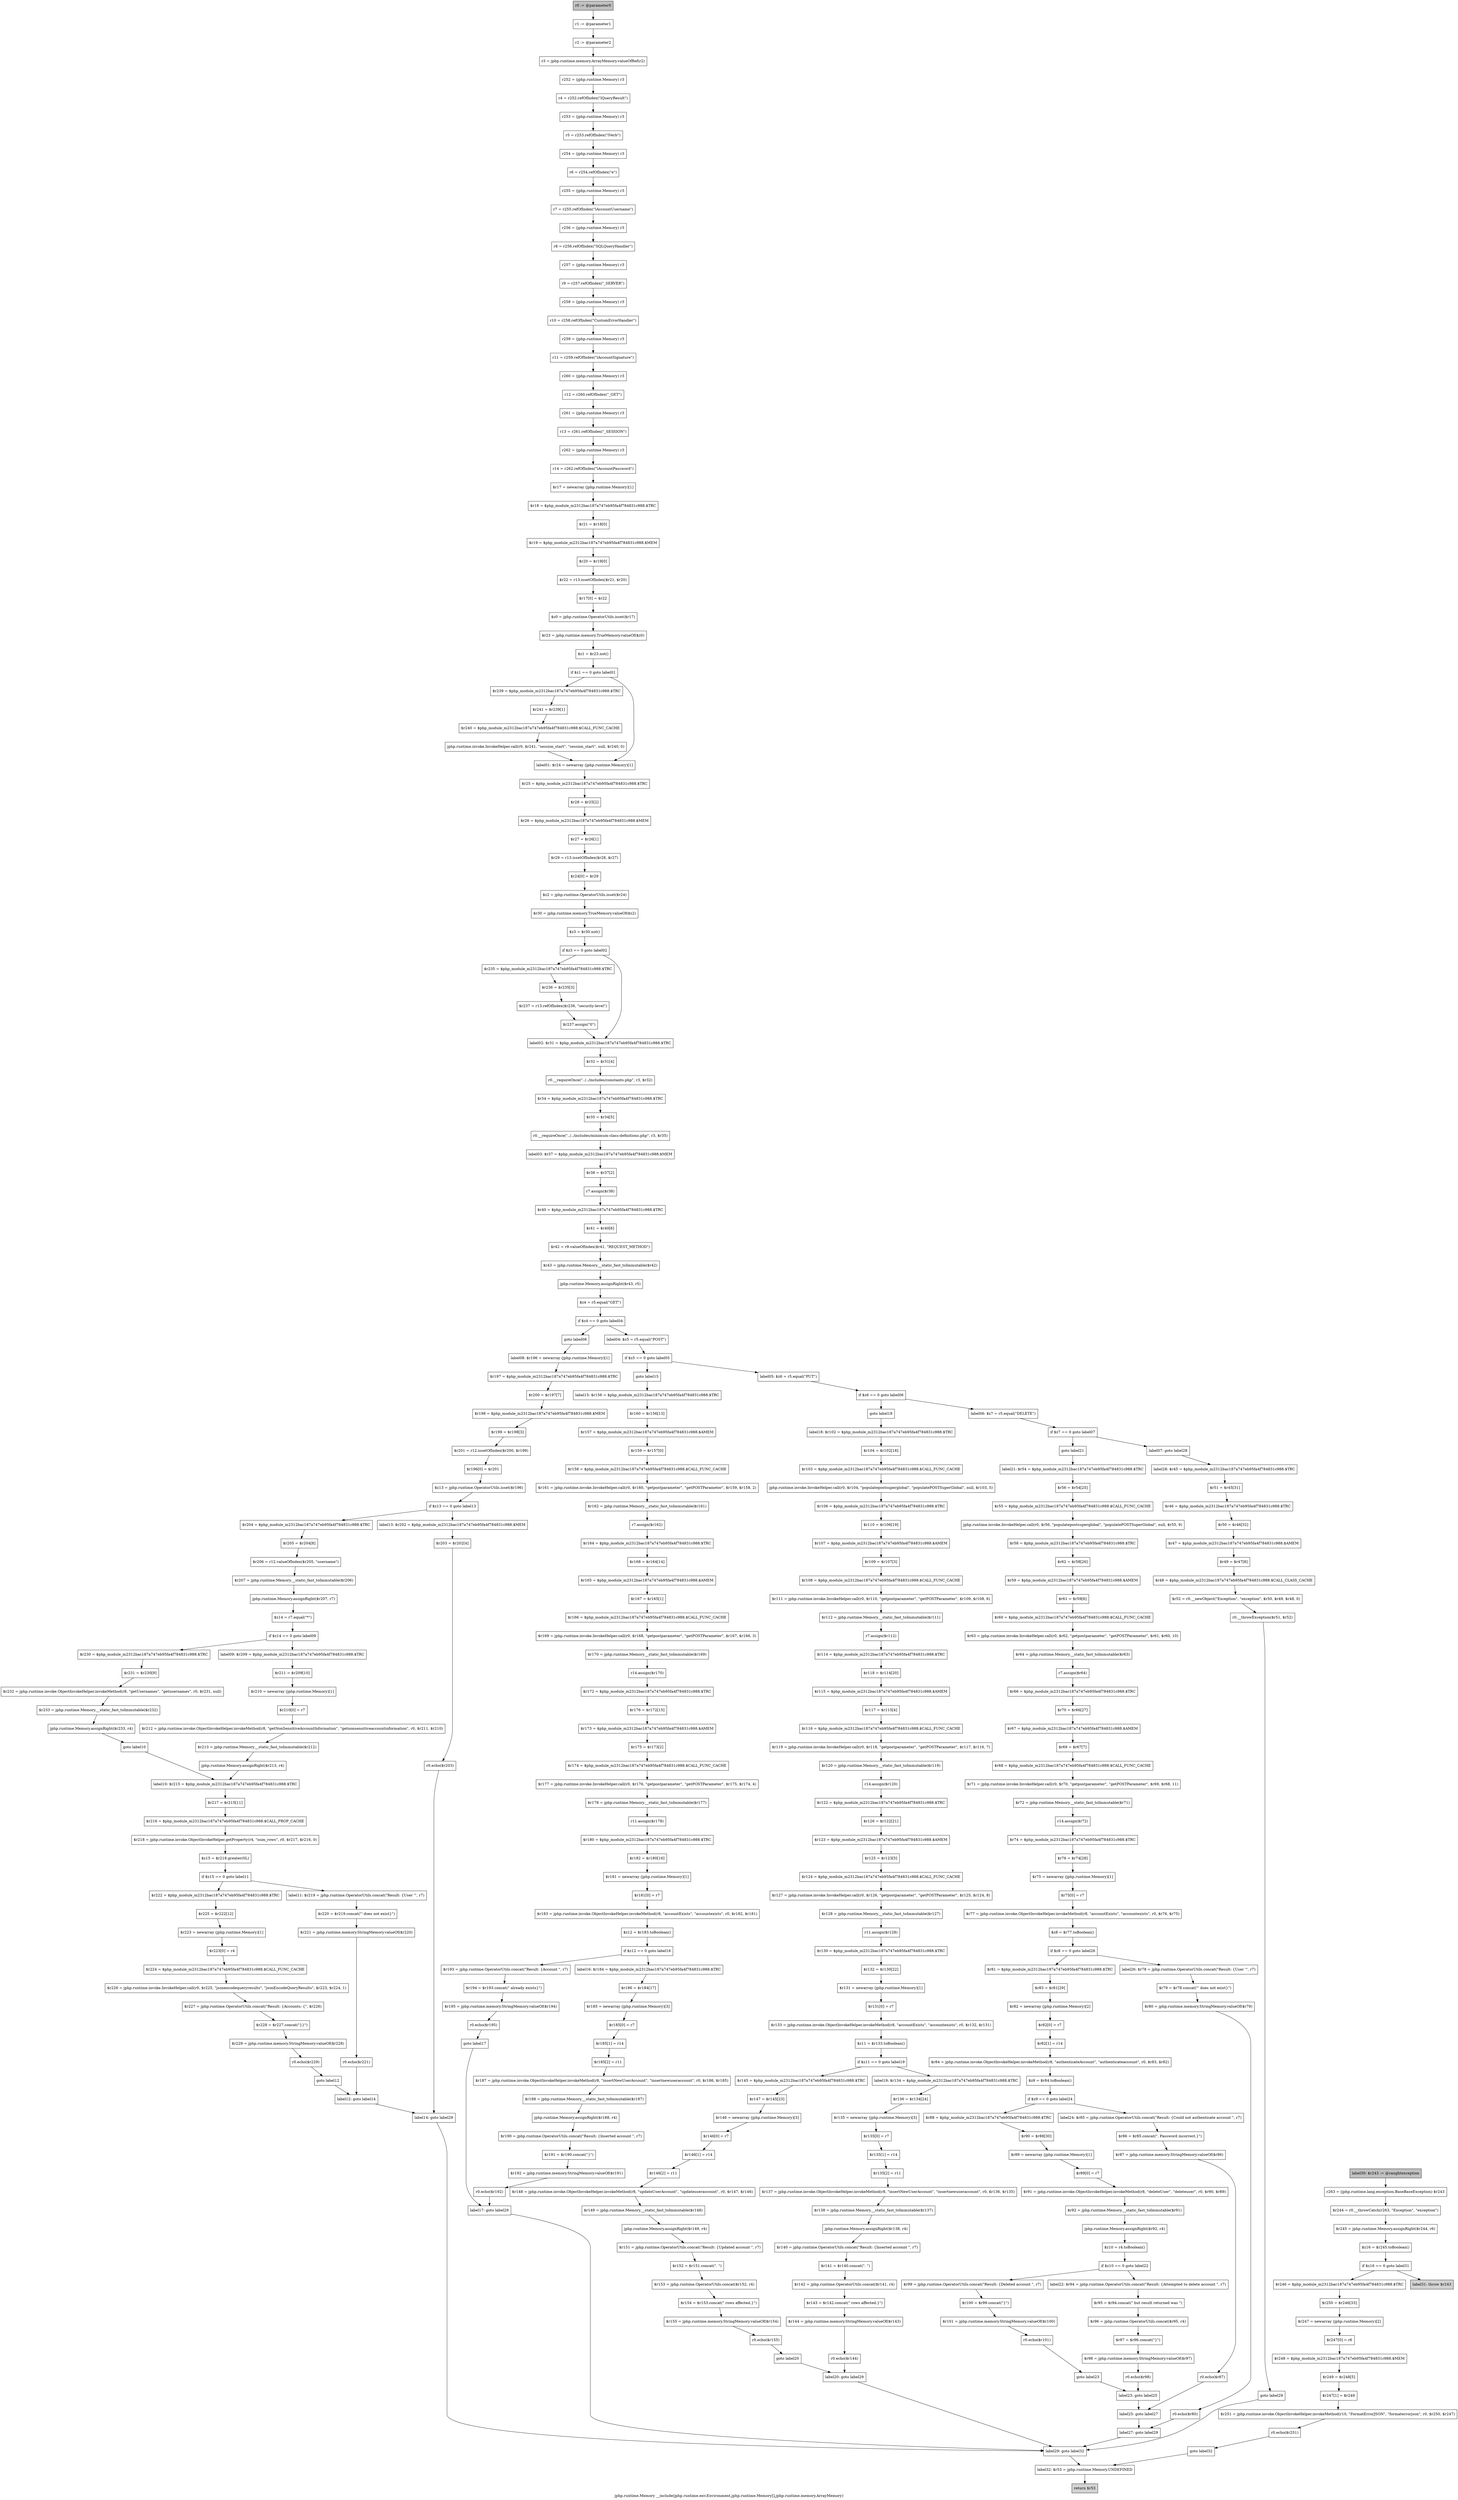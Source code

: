 digraph "jphp.runtime.Memory __include(jphp.runtime.env.Environment,jphp.runtime.Memory[],jphp.runtime.memory.ArrayMemory)" {
    label="jphp.runtime.Memory __include(jphp.runtime.env.Environment,jphp.runtime.Memory[],jphp.runtime.memory.ArrayMemory)";
    node [shape=box];
    "0" [style=filled,fillcolor=gray,label="r0 := @parameter0",];
    "1" [label="r1 := @parameter1",];
    "0"->"1";
    "2" [label="r2 := @parameter2",];
    "1"->"2";
    "3" [label="r3 = jphp.runtime.memory.ArrayMemory.valueOfRef(r2)",];
    "2"->"3";
    "4" [label="r252 = (jphp.runtime.Memory) r3",];
    "3"->"4";
    "5" [label="r4 = r252.refOfIndex(\"lQueryResult\")",];
    "4"->"5";
    "6" [label="r253 = (jphp.runtime.Memory) r3",];
    "5"->"6";
    "7" [label="r5 = r253.refOfIndex(\"lVerb\")",];
    "6"->"7";
    "8" [label="r254 = (jphp.runtime.Memory) r3",];
    "7"->"8";
    "9" [label="r6 = r254.refOfIndex(\"e\")",];
    "8"->"9";
    "10" [label="r255 = (jphp.runtime.Memory) r3",];
    "9"->"10";
    "11" [label="r7 = r255.refOfIndex(\"lAccountUsername\")",];
    "10"->"11";
    "12" [label="r256 = (jphp.runtime.Memory) r3",];
    "11"->"12";
    "13" [label="r8 = r256.refOfIndex(\"SQLQueryHandler\")",];
    "12"->"13";
    "14" [label="r257 = (jphp.runtime.Memory) r3",];
    "13"->"14";
    "15" [label="r9 = r257.refOfIndex(\"_SERVER\")",];
    "14"->"15";
    "16" [label="r258 = (jphp.runtime.Memory) r3",];
    "15"->"16";
    "17" [label="r10 = r258.refOfIndex(\"CustomErrorHandler\")",];
    "16"->"17";
    "18" [label="r259 = (jphp.runtime.Memory) r3",];
    "17"->"18";
    "19" [label="r11 = r259.refOfIndex(\"lAccountSignature\")",];
    "18"->"19";
    "20" [label="r260 = (jphp.runtime.Memory) r3",];
    "19"->"20";
    "21" [label="r12 = r260.refOfIndex(\"_GET\")",];
    "20"->"21";
    "22" [label="r261 = (jphp.runtime.Memory) r3",];
    "21"->"22";
    "23" [label="r13 = r261.refOfIndex(\"_SESSION\")",];
    "22"->"23";
    "24" [label="r262 = (jphp.runtime.Memory) r3",];
    "23"->"24";
    "25" [label="r14 = r262.refOfIndex(\"lAccountPassword\")",];
    "24"->"25";
    "26" [label="$r17 = newarray (jphp.runtime.Memory)[1]",];
    "25"->"26";
    "27" [label="$r18 = $php_module_m2312bac187a747eb95fa4f784831c988.$TRC",];
    "26"->"27";
    "28" [label="$r21 = $r18[0]",];
    "27"->"28";
    "29" [label="$r19 = $php_module_m2312bac187a747eb95fa4f784831c988.$MEM",];
    "28"->"29";
    "30" [label="$r20 = $r19[0]",];
    "29"->"30";
    "31" [label="$r22 = r13.issetOfIndex($r21, $r20)",];
    "30"->"31";
    "32" [label="$r17[0] = $r22",];
    "31"->"32";
    "33" [label="$z0 = jphp.runtime.OperatorUtils.isset($r17)",];
    "32"->"33";
    "34" [label="$r23 = jphp.runtime.memory.TrueMemory.valueOf($z0)",];
    "33"->"34";
    "35" [label="$z1 = $r23.not()",];
    "34"->"35";
    "36" [label="if $z1 == 0 goto label01",];
    "35"->"36";
    "37" [label="$r239 = $php_module_m2312bac187a747eb95fa4f784831c988.$TRC",];
    "36"->"37";
    "41" [label="label01: $r24 = newarray (jphp.runtime.Memory)[1]",];
    "36"->"41";
    "38" [label="$r241 = $r239[1]",];
    "37"->"38";
    "39" [label="$r240 = $php_module_m2312bac187a747eb95fa4f784831c988.$CALL_FUNC_CACHE",];
    "38"->"39";
    "40" [label="jphp.runtime.invoke.InvokeHelper.call(r0, $r241, \"session_start\", \"session_start\", null, $r240, 0)",];
    "39"->"40";
    "40"->"41";
    "42" [label="$r25 = $php_module_m2312bac187a747eb95fa4f784831c988.$TRC",];
    "41"->"42";
    "43" [label="$r28 = $r25[2]",];
    "42"->"43";
    "44" [label="$r26 = $php_module_m2312bac187a747eb95fa4f784831c988.$MEM",];
    "43"->"44";
    "45" [label="$r27 = $r26[1]",];
    "44"->"45";
    "46" [label="$r29 = r13.issetOfIndex($r28, $r27)",];
    "45"->"46";
    "47" [label="$r24[0] = $r29",];
    "46"->"47";
    "48" [label="$z2 = jphp.runtime.OperatorUtils.isset($r24)",];
    "47"->"48";
    "49" [label="$r30 = jphp.runtime.memory.TrueMemory.valueOf($z2)",];
    "48"->"49";
    "50" [label="$z3 = $r30.not()",];
    "49"->"50";
    "51" [label="if $z3 == 0 goto label02",];
    "50"->"51";
    "52" [label="$r235 = $php_module_m2312bac187a747eb95fa4f784831c988.$TRC",];
    "51"->"52";
    "56" [label="label02: $r31 = $php_module_m2312bac187a747eb95fa4f784831c988.$TRC",];
    "51"->"56";
    "53" [label="$r236 = $r235[3]",];
    "52"->"53";
    "54" [label="$r237 = r13.refOfIndex($r236, \"security-level\")",];
    "53"->"54";
    "55" [label="$r237.assign(\"0\")",];
    "54"->"55";
    "55"->"56";
    "57" [label="$r32 = $r31[4]",];
    "56"->"57";
    "58" [label="r0.__requireOnce(\"../../includes/constants.php\", r3, $r32)",];
    "57"->"58";
    "59" [label="$r34 = $php_module_m2312bac187a747eb95fa4f784831c988.$TRC",];
    "58"->"59";
    "60" [label="$r35 = $r34[5]",];
    "59"->"60";
    "61" [label="r0.__requireOnce(\"../../includes/minimum-class-definitions.php\", r3, $r35)",];
    "60"->"61";
    "62" [label="label03: $r37 = $php_module_m2312bac187a747eb95fa4f784831c988.$MEM",];
    "61"->"62";
    "63" [label="$r38 = $r37[2]",];
    "62"->"63";
    "64" [label="r7.assign($r38)",];
    "63"->"64";
    "65" [label="$r40 = $php_module_m2312bac187a747eb95fa4f784831c988.$TRC",];
    "64"->"65";
    "66" [label="$r41 = $r40[6]",];
    "65"->"66";
    "67" [label="$r42 = r9.valueOfIndex($r41, \"REQUEST_METHOD\")",];
    "66"->"67";
    "68" [label="$r43 = jphp.runtime.Memory.__static_fast_toImmutable($r42)",];
    "67"->"68";
    "69" [label="jphp.runtime.Memory.assignRight($r43, r5)",];
    "68"->"69";
    "70" [label="$z4 = r5.equal(\"GET\")",];
    "69"->"70";
    "71" [label="if $z4 == 0 goto label04",];
    "70"->"71";
    "72" [label="goto label08",];
    "71"->"72";
    "73" [label="label04: $z5 = r5.equal(\"POST\")",];
    "71"->"73";
    "83" [label="label08: $r196 = newarray (jphp.runtime.Memory)[1]",];
    "72"->"83";
    "74" [label="if $z5 == 0 goto label05",];
    "73"->"74";
    "75" [label="goto label15",];
    "74"->"75";
    "76" [label="label05: $z6 = r5.equal(\"PUT\")",];
    "74"->"76";
    "138" [label="label15: $r156 = $php_module_m2312bac187a747eb95fa4f784831c988.$TRC",];
    "75"->"138";
    "77" [label="if $z6 == 0 goto label06",];
    "76"->"77";
    "78" [label="goto label18",];
    "77"->"78";
    "79" [label="label06: $z7 = r5.equal(\"DELETE\")",];
    "77"->"79";
    "188" [label="label18: $r102 = $php_module_m2312bac187a747eb95fa4f784831c988.$TRC",];
    "78"->"188";
    "80" [label="if $z7 == 0 goto label07",];
    "79"->"80";
    "81" [label="goto label21",];
    "80"->"81";
    "82" [label="label07: goto label28",];
    "80"->"82";
    "255" [label="label21: $r54 = $php_module_m2312bac187a747eb95fa4f784831c988.$TRC",];
    "81"->"255";
    "321" [label="label28: $r45 = $php_module_m2312bac187a747eb95fa4f784831c988.$TRC",];
    "82"->"321";
    "84" [label="$r197 = $php_module_m2312bac187a747eb95fa4f784831c988.$TRC",];
    "83"->"84";
    "85" [label="$r200 = $r197[7]",];
    "84"->"85";
    "86" [label="$r198 = $php_module_m2312bac187a747eb95fa4f784831c988.$MEM",];
    "85"->"86";
    "87" [label="$r199 = $r198[3]",];
    "86"->"87";
    "88" [label="$r201 = r12.issetOfIndex($r200, $r199)",];
    "87"->"88";
    "89" [label="$r196[0] = $r201",];
    "88"->"89";
    "90" [label="$z13 = jphp.runtime.OperatorUtils.isset($r196)",];
    "89"->"90";
    "91" [label="if $z13 == 0 goto label13",];
    "90"->"91";
    "92" [label="$r204 = $php_module_m2312bac187a747eb95fa4f784831c988.$TRC",];
    "91"->"92";
    "134" [label="label13: $r202 = $php_module_m2312bac187a747eb95fa4f784831c988.$MEM",];
    "91"->"134";
    "93" [label="$r205 = $r204[8]",];
    "92"->"93";
    "94" [label="$r206 = r12.valueOfIndex($r205, \"username\")",];
    "93"->"94";
    "95" [label="$r207 = jphp.runtime.Memory.__static_fast_toImmutable($r206)",];
    "94"->"95";
    "96" [label="jphp.runtime.Memory.assignRight($r207, r7)",];
    "95"->"96";
    "97" [label="$z14 = r7.equal(\"*\")",];
    "96"->"97";
    "98" [label="if $z14 == 0 goto label09",];
    "97"->"98";
    "99" [label="$r230 = $php_module_m2312bac187a747eb95fa4f784831c988.$TRC",];
    "98"->"99";
    "105" [label="label09: $r209 = $php_module_m2312bac187a747eb95fa4f784831c988.$TRC",];
    "98"->"105";
    "100" [label="$r231 = $r230[9]",];
    "99"->"100";
    "101" [label="$r232 = jphp.runtime.invoke.ObjectInvokeHelper.invokeMethod(r8, \"getUsernames\", \"getusernames\", r0, $r231, null)",];
    "100"->"101";
    "102" [label="$r233 = jphp.runtime.Memory.__static_fast_toImmutable($r232)",];
    "101"->"102";
    "103" [label="jphp.runtime.Memory.assignRight($r233, r4)",];
    "102"->"103";
    "104" [label="goto label10",];
    "103"->"104";
    "112" [label="label10: $r215 = $php_module_m2312bac187a747eb95fa4f784831c988.$TRC",];
    "104"->"112";
    "106" [label="$r211 = $r209[10]",];
    "105"->"106";
    "107" [label="$r210 = newarray (jphp.runtime.Memory)[1]",];
    "106"->"107";
    "108" [label="$r210[0] = r7",];
    "107"->"108";
    "109" [label="$r212 = jphp.runtime.invoke.ObjectInvokeHelper.invokeMethod(r8, \"getNonSensitiveAccountInformation\", \"getnonsensitiveaccountinformation\", r0, $r211, $r210)",];
    "108"->"109";
    "110" [label="$r213 = jphp.runtime.Memory.__static_fast_toImmutable($r212)",];
    "109"->"110";
    "111" [label="jphp.runtime.Memory.assignRight($r213, r4)",];
    "110"->"111";
    "111"->"112";
    "113" [label="$r217 = $r215[11]",];
    "112"->"113";
    "114" [label="$r216 = $php_module_m2312bac187a747eb95fa4f784831c988.$CALL_PROP_CACHE",];
    "113"->"114";
    "115" [label="$r218 = jphp.runtime.invoke.ObjectInvokeHelper.getProperty(r4, \"num_rows\", r0, $r217, $r216, 0)",];
    "114"->"115";
    "116" [label="$z15 = $r218.greater(0L)",];
    "115"->"116";
    "117" [label="if $z15 == 0 goto label11",];
    "116"->"117";
    "118" [label="$r222 = $php_module_m2312bac187a747eb95fa4f784831c988.$TRC",];
    "117"->"118";
    "129" [label="label11: $r219 = jphp.runtime.OperatorUtils.concat(\"Result: {User \'\", r7)",];
    "117"->"129";
    "119" [label="$r225 = $r222[12]",];
    "118"->"119";
    "120" [label="$r223 = newarray (jphp.runtime.Memory)[1]",];
    "119"->"120";
    "121" [label="$r223[0] = r4",];
    "120"->"121";
    "122" [label="$r224 = $php_module_m2312bac187a747eb95fa4f784831c988.$CALL_FUNC_CACHE",];
    "121"->"122";
    "123" [label="$r226 = jphp.runtime.invoke.InvokeHelper.call(r0, $r225, \"jsonencodequeryresults\", \"jsonEncodeQueryResults\", $r223, $r224, 1)",];
    "122"->"123";
    "124" [label="$r227 = jphp.runtime.OperatorUtils.concat(\"Result: {Accounts: {\", $r226)",];
    "123"->"124";
    "125" [label="$r228 = $r227.concat(\"}}\")",];
    "124"->"125";
    "126" [label="$r229 = jphp.runtime.memory.StringMemory.valueOf($r228)",];
    "125"->"126";
    "127" [label="r0.echo($r229)",];
    "126"->"127";
    "128" [label="goto label12",];
    "127"->"128";
    "133" [label="label12: goto label14",];
    "128"->"133";
    "130" [label="$r220 = $r219.concat(\"\' does not exist}\")",];
    "129"->"130";
    "131" [label="$r221 = jphp.runtime.memory.StringMemory.valueOf($r220)",];
    "130"->"131";
    "132" [label="r0.echo($r221)",];
    "131"->"132";
    "132"->"133";
    "137" [label="label14: goto label29",];
    "133"->"137";
    "135" [label="$r203 = $r202[4]",];
    "134"->"135";
    "136" [label="r0.echo($r203)",];
    "135"->"136";
    "136"->"137";
    "331" [label="label29: goto label32",];
    "137"->"331";
    "139" [label="$r160 = $r156[13]",];
    "138"->"139";
    "140" [label="$r157 = $php_module_m2312bac187a747eb95fa4f784831c988.$AMEM",];
    "139"->"140";
    "141" [label="$r159 = $r157[0]",];
    "140"->"141";
    "142" [label="$r158 = $php_module_m2312bac187a747eb95fa4f784831c988.$CALL_FUNC_CACHE",];
    "141"->"142";
    "143" [label="$r161 = jphp.runtime.invoke.InvokeHelper.call(r0, $r160, \"getpostparameter\", \"getPOSTParameter\", $r159, $r158, 2)",];
    "142"->"143";
    "144" [label="$r162 = jphp.runtime.Memory.__static_fast_toImmutable($r161)",];
    "143"->"144";
    "145" [label="r7.assign($r162)",];
    "144"->"145";
    "146" [label="$r164 = $php_module_m2312bac187a747eb95fa4f784831c988.$TRC",];
    "145"->"146";
    "147" [label="$r168 = $r164[14]",];
    "146"->"147";
    "148" [label="$r165 = $php_module_m2312bac187a747eb95fa4f784831c988.$AMEM",];
    "147"->"148";
    "149" [label="$r167 = $r165[1]",];
    "148"->"149";
    "150" [label="$r166 = $php_module_m2312bac187a747eb95fa4f784831c988.$CALL_FUNC_CACHE",];
    "149"->"150";
    "151" [label="$r169 = jphp.runtime.invoke.InvokeHelper.call(r0, $r168, \"getpostparameter\", \"getPOSTParameter\", $r167, $r166, 3)",];
    "150"->"151";
    "152" [label="$r170 = jphp.runtime.Memory.__static_fast_toImmutable($r169)",];
    "151"->"152";
    "153" [label="r14.assign($r170)",];
    "152"->"153";
    "154" [label="$r172 = $php_module_m2312bac187a747eb95fa4f784831c988.$TRC",];
    "153"->"154";
    "155" [label="$r176 = $r172[15]",];
    "154"->"155";
    "156" [label="$r173 = $php_module_m2312bac187a747eb95fa4f784831c988.$AMEM",];
    "155"->"156";
    "157" [label="$r175 = $r173[2]",];
    "156"->"157";
    "158" [label="$r174 = $php_module_m2312bac187a747eb95fa4f784831c988.$CALL_FUNC_CACHE",];
    "157"->"158";
    "159" [label="$r177 = jphp.runtime.invoke.InvokeHelper.call(r0, $r176, \"getpostparameter\", \"getPOSTParameter\", $r175, $r174, 4)",];
    "158"->"159";
    "160" [label="$r178 = jphp.runtime.Memory.__static_fast_toImmutable($r177)",];
    "159"->"160";
    "161" [label="r11.assign($r178)",];
    "160"->"161";
    "162" [label="$r180 = $php_module_m2312bac187a747eb95fa4f784831c988.$TRC",];
    "161"->"162";
    "163" [label="$r182 = $r180[16]",];
    "162"->"163";
    "164" [label="$r181 = newarray (jphp.runtime.Memory)[1]",];
    "163"->"164";
    "165" [label="$r181[0] = r7",];
    "164"->"165";
    "166" [label="$r183 = jphp.runtime.invoke.ObjectInvokeHelper.invokeMethod(r8, \"accountExists\", \"accountexists\", r0, $r182, $r181)",];
    "165"->"166";
    "167" [label="$z12 = $r183.toBoolean()",];
    "166"->"167";
    "168" [label="if $z12 == 0 goto label16",];
    "167"->"168";
    "169" [label="$r193 = jphp.runtime.OperatorUtils.concat(\"Result: {Account \", r7)",];
    "168"->"169";
    "174" [label="label16: $r184 = $php_module_m2312bac187a747eb95fa4f784831c988.$TRC",];
    "168"->"174";
    "170" [label="$r194 = $r193.concat(\" already exists}\")",];
    "169"->"170";
    "171" [label="$r195 = jphp.runtime.memory.StringMemory.valueOf($r194)",];
    "170"->"171";
    "172" [label="r0.echo($r195)",];
    "171"->"172";
    "173" [label="goto label17",];
    "172"->"173";
    "187" [label="label17: goto label29",];
    "173"->"187";
    "175" [label="$r186 = $r184[17]",];
    "174"->"175";
    "176" [label="$r185 = newarray (jphp.runtime.Memory)[3]",];
    "175"->"176";
    "177" [label="$r185[0] = r7",];
    "176"->"177";
    "178" [label="$r185[1] = r14",];
    "177"->"178";
    "179" [label="$r185[2] = r11",];
    "178"->"179";
    "180" [label="$r187 = jphp.runtime.invoke.ObjectInvokeHelper.invokeMethod(r8, \"insertNewUserAccount\", \"insertnewuseraccount\", r0, $r186, $r185)",];
    "179"->"180";
    "181" [label="$r188 = jphp.runtime.Memory.__static_fast_toImmutable($r187)",];
    "180"->"181";
    "182" [label="jphp.runtime.Memory.assignRight($r188, r4)",];
    "181"->"182";
    "183" [label="$r190 = jphp.runtime.OperatorUtils.concat(\"Result: {Inserted account \", r7)",];
    "182"->"183";
    "184" [label="$r191 = $r190.concat(\"}\")",];
    "183"->"184";
    "185" [label="$r192 = jphp.runtime.memory.StringMemory.valueOf($r191)",];
    "184"->"185";
    "186" [label="r0.echo($r192)",];
    "185"->"186";
    "186"->"187";
    "187"->"331";
    "189" [label="$r104 = $r102[18]",];
    "188"->"189";
    "190" [label="$r103 = $php_module_m2312bac187a747eb95fa4f784831c988.$CALL_FUNC_CACHE",];
    "189"->"190";
    "191" [label="jphp.runtime.invoke.InvokeHelper.call(r0, $r104, \"populatepostsuperglobal\", \"populatePOSTSuperGlobal\", null, $r103, 5)",];
    "190"->"191";
    "192" [label="$r106 = $php_module_m2312bac187a747eb95fa4f784831c988.$TRC",];
    "191"->"192";
    "193" [label="$r110 = $r106[19]",];
    "192"->"193";
    "194" [label="$r107 = $php_module_m2312bac187a747eb95fa4f784831c988.$AMEM",];
    "193"->"194";
    "195" [label="$r109 = $r107[3]",];
    "194"->"195";
    "196" [label="$r108 = $php_module_m2312bac187a747eb95fa4f784831c988.$CALL_FUNC_CACHE",];
    "195"->"196";
    "197" [label="$r111 = jphp.runtime.invoke.InvokeHelper.call(r0, $r110, \"getpostparameter\", \"getPOSTParameter\", $r109, $r108, 6)",];
    "196"->"197";
    "198" [label="$r112 = jphp.runtime.Memory.__static_fast_toImmutable($r111)",];
    "197"->"198";
    "199" [label="r7.assign($r112)",];
    "198"->"199";
    "200" [label="$r114 = $php_module_m2312bac187a747eb95fa4f784831c988.$TRC",];
    "199"->"200";
    "201" [label="$r118 = $r114[20]",];
    "200"->"201";
    "202" [label="$r115 = $php_module_m2312bac187a747eb95fa4f784831c988.$AMEM",];
    "201"->"202";
    "203" [label="$r117 = $r115[4]",];
    "202"->"203";
    "204" [label="$r116 = $php_module_m2312bac187a747eb95fa4f784831c988.$CALL_FUNC_CACHE",];
    "203"->"204";
    "205" [label="$r119 = jphp.runtime.invoke.InvokeHelper.call(r0, $r118, \"getpostparameter\", \"getPOSTParameter\", $r117, $r116, 7)",];
    "204"->"205";
    "206" [label="$r120 = jphp.runtime.Memory.__static_fast_toImmutable($r119)",];
    "205"->"206";
    "207" [label="r14.assign($r120)",];
    "206"->"207";
    "208" [label="$r122 = $php_module_m2312bac187a747eb95fa4f784831c988.$TRC",];
    "207"->"208";
    "209" [label="$r126 = $r122[21]",];
    "208"->"209";
    "210" [label="$r123 = $php_module_m2312bac187a747eb95fa4f784831c988.$AMEM",];
    "209"->"210";
    "211" [label="$r125 = $r123[5]",];
    "210"->"211";
    "212" [label="$r124 = $php_module_m2312bac187a747eb95fa4f784831c988.$CALL_FUNC_CACHE",];
    "211"->"212";
    "213" [label="$r127 = jphp.runtime.invoke.InvokeHelper.call(r0, $r126, \"getpostparameter\", \"getPOSTParameter\", $r125, $r124, 8)",];
    "212"->"213";
    "214" [label="$r128 = jphp.runtime.Memory.__static_fast_toImmutable($r127)",];
    "213"->"214";
    "215" [label="r11.assign($r128)",];
    "214"->"215";
    "216" [label="$r130 = $php_module_m2312bac187a747eb95fa4f784831c988.$TRC",];
    "215"->"216";
    "217" [label="$r132 = $r130[22]",];
    "216"->"217";
    "218" [label="$r131 = newarray (jphp.runtime.Memory)[1]",];
    "217"->"218";
    "219" [label="$r131[0] = r7",];
    "218"->"219";
    "220" [label="$r133 = jphp.runtime.invoke.ObjectInvokeHelper.invokeMethod(r8, \"accountExists\", \"accountexists\", r0, $r132, $r131)",];
    "219"->"220";
    "221" [label="$z11 = $r133.toBoolean()",];
    "220"->"221";
    "222" [label="if $z11 == 0 goto label19",];
    "221"->"222";
    "223" [label="$r145 = $php_module_m2312bac187a747eb95fa4f784831c988.$TRC",];
    "222"->"223";
    "239" [label="label19: $r134 = $php_module_m2312bac187a747eb95fa4f784831c988.$TRC",];
    "222"->"239";
    "224" [label="$r147 = $r145[23]",];
    "223"->"224";
    "225" [label="$r146 = newarray (jphp.runtime.Memory)[3]",];
    "224"->"225";
    "226" [label="$r146[0] = r7",];
    "225"->"226";
    "227" [label="$r146[1] = r14",];
    "226"->"227";
    "228" [label="$r146[2] = r11",];
    "227"->"228";
    "229" [label="$r148 = jphp.runtime.invoke.ObjectInvokeHelper.invokeMethod(r8, \"updateUserAccount\", \"updateuseraccount\", r0, $r147, $r146)",];
    "228"->"229";
    "230" [label="$r149 = jphp.runtime.Memory.__static_fast_toImmutable($r148)",];
    "229"->"230";
    "231" [label="jphp.runtime.Memory.assignRight($r149, r4)",];
    "230"->"231";
    "232" [label="$r151 = jphp.runtime.OperatorUtils.concat(\"Result: {Updated account \", r7)",];
    "231"->"232";
    "233" [label="$r152 = $r151.concat(\". \")",];
    "232"->"233";
    "234" [label="$r153 = jphp.runtime.OperatorUtils.concat($r152, r4)",];
    "233"->"234";
    "235" [label="$r154 = $r153.concat(\" rows affected.}\")",];
    "234"->"235";
    "236" [label="$r155 = jphp.runtime.memory.StringMemory.valueOf($r154)",];
    "235"->"236";
    "237" [label="r0.echo($r155)",];
    "236"->"237";
    "238" [label="goto label20",];
    "237"->"238";
    "254" [label="label20: goto label29",];
    "238"->"254";
    "240" [label="$r136 = $r134[24]",];
    "239"->"240";
    "241" [label="$r135 = newarray (jphp.runtime.Memory)[3]",];
    "240"->"241";
    "242" [label="$r135[0] = r7",];
    "241"->"242";
    "243" [label="$r135[1] = r14",];
    "242"->"243";
    "244" [label="$r135[2] = r11",];
    "243"->"244";
    "245" [label="$r137 = jphp.runtime.invoke.ObjectInvokeHelper.invokeMethod(r8, \"insertNewUserAccount\", \"insertnewuseraccount\", r0, $r136, $r135)",];
    "244"->"245";
    "246" [label="$r138 = jphp.runtime.Memory.__static_fast_toImmutable($r137)",];
    "245"->"246";
    "247" [label="jphp.runtime.Memory.assignRight($r138, r4)",];
    "246"->"247";
    "248" [label="$r140 = jphp.runtime.OperatorUtils.concat(\"Result: {Inserted account \", r7)",];
    "247"->"248";
    "249" [label="$r141 = $r140.concat(\". \")",];
    "248"->"249";
    "250" [label="$r142 = jphp.runtime.OperatorUtils.concat($r141, r4)",];
    "249"->"250";
    "251" [label="$r143 = $r142.concat(\" rows affected.}\")",];
    "250"->"251";
    "252" [label="$r144 = jphp.runtime.memory.StringMemory.valueOf($r143)",];
    "251"->"252";
    "253" [label="r0.echo($r144)",];
    "252"->"253";
    "253"->"254";
    "254"->"331";
    "256" [label="$r56 = $r54[25]",];
    "255"->"256";
    "257" [label="$r55 = $php_module_m2312bac187a747eb95fa4f784831c988.$CALL_FUNC_CACHE",];
    "256"->"257";
    "258" [label="jphp.runtime.invoke.InvokeHelper.call(r0, $r56, \"populatepostsuperglobal\", \"populatePOSTSuperGlobal\", null, $r55, 9)",];
    "257"->"258";
    "259" [label="$r58 = $php_module_m2312bac187a747eb95fa4f784831c988.$TRC",];
    "258"->"259";
    "260" [label="$r62 = $r58[26]",];
    "259"->"260";
    "261" [label="$r59 = $php_module_m2312bac187a747eb95fa4f784831c988.$AMEM",];
    "260"->"261";
    "262" [label="$r61 = $r59[6]",];
    "261"->"262";
    "263" [label="$r60 = $php_module_m2312bac187a747eb95fa4f784831c988.$CALL_FUNC_CACHE",];
    "262"->"263";
    "264" [label="$r63 = jphp.runtime.invoke.InvokeHelper.call(r0, $r62, \"getpostparameter\", \"getPOSTParameter\", $r61, $r60, 10)",];
    "263"->"264";
    "265" [label="$r64 = jphp.runtime.Memory.__static_fast_toImmutable($r63)",];
    "264"->"265";
    "266" [label="r7.assign($r64)",];
    "265"->"266";
    "267" [label="$r66 = $php_module_m2312bac187a747eb95fa4f784831c988.$TRC",];
    "266"->"267";
    "268" [label="$r70 = $r66[27]",];
    "267"->"268";
    "269" [label="$r67 = $php_module_m2312bac187a747eb95fa4f784831c988.$AMEM",];
    "268"->"269";
    "270" [label="$r69 = $r67[7]",];
    "269"->"270";
    "271" [label="$r68 = $php_module_m2312bac187a747eb95fa4f784831c988.$CALL_FUNC_CACHE",];
    "270"->"271";
    "272" [label="$r71 = jphp.runtime.invoke.InvokeHelper.call(r0, $r70, \"getpostparameter\", \"getPOSTParameter\", $r69, $r68, 11)",];
    "271"->"272";
    "273" [label="$r72 = jphp.runtime.Memory.__static_fast_toImmutable($r71)",];
    "272"->"273";
    "274" [label="r14.assign($r72)",];
    "273"->"274";
    "275" [label="$r74 = $php_module_m2312bac187a747eb95fa4f784831c988.$TRC",];
    "274"->"275";
    "276" [label="$r76 = $r74[28]",];
    "275"->"276";
    "277" [label="$r75 = newarray (jphp.runtime.Memory)[1]",];
    "276"->"277";
    "278" [label="$r75[0] = r7",];
    "277"->"278";
    "279" [label="$r77 = jphp.runtime.invoke.ObjectInvokeHelper.invokeMethod(r8, \"accountExists\", \"accountexists\", r0, $r76, $r75)",];
    "278"->"279";
    "280" [label="$z8 = $r77.toBoolean()",];
    "279"->"280";
    "281" [label="if $z8 == 0 goto label26",];
    "280"->"281";
    "282" [label="$r81 = $php_module_m2312bac187a747eb95fa4f784831c988.$TRC",];
    "281"->"282";
    "316" [label="label26: $r78 = jphp.runtime.OperatorUtils.concat(\"Result: {User \'\", r7)",];
    "281"->"316";
    "283" [label="$r83 = $r81[29]",];
    "282"->"283";
    "284" [label="$r82 = newarray (jphp.runtime.Memory)[2]",];
    "283"->"284";
    "285" [label="$r82[0] = r7",];
    "284"->"285";
    "286" [label="$r82[1] = r14",];
    "285"->"286";
    "287" [label="$r84 = jphp.runtime.invoke.ObjectInvokeHelper.invokeMethod(r8, \"authenticateAccount\", \"authenticateaccount\", r0, $r83, $r82)",];
    "286"->"287";
    "288" [label="$z9 = $r84.toBoolean()",];
    "287"->"288";
    "289" [label="if $z9 == 0 goto label24",];
    "288"->"289";
    "290" [label="$r88 = $php_module_m2312bac187a747eb95fa4f784831c988.$TRC",];
    "289"->"290";
    "311" [label="label24: $r85 = jphp.runtime.OperatorUtils.concat(\"Result: {Could not authenticate account \", r7)",];
    "289"->"311";
    "291" [label="$r90 = $r88[30]",];
    "290"->"291";
    "292" [label="$r89 = newarray (jphp.runtime.Memory)[1]",];
    "291"->"292";
    "293" [label="$r89[0] = r7",];
    "292"->"293";
    "294" [label="$r91 = jphp.runtime.invoke.ObjectInvokeHelper.invokeMethod(r8, \"deleteUser\", \"deleteuser\", r0, $r90, $r89)",];
    "293"->"294";
    "295" [label="$r92 = jphp.runtime.Memory.__static_fast_toImmutable($r91)",];
    "294"->"295";
    "296" [label="jphp.runtime.Memory.assignRight($r92, r4)",];
    "295"->"296";
    "297" [label="$z10 = r4.toBoolean()",];
    "296"->"297";
    "298" [label="if $z10 == 0 goto label22",];
    "297"->"298";
    "299" [label="$r99 = jphp.runtime.OperatorUtils.concat(\"Result: {Deleted account \", r7)",];
    "298"->"299";
    "304" [label="label22: $r94 = jphp.runtime.OperatorUtils.concat(\"Result: {Attempted to delete account \", r7)",];
    "298"->"304";
    "300" [label="$r100 = $r99.concat(\"}\")",];
    "299"->"300";
    "301" [label="$r101 = jphp.runtime.memory.StringMemory.valueOf($r100)",];
    "300"->"301";
    "302" [label="r0.echo($r101)",];
    "301"->"302";
    "303" [label="goto label23",];
    "302"->"303";
    "310" [label="label23: goto label25",];
    "303"->"310";
    "305" [label="$r95 = $r94.concat(\" but result returned was \")",];
    "304"->"305";
    "306" [label="$r96 = jphp.runtime.OperatorUtils.concat($r95, r4)",];
    "305"->"306";
    "307" [label="$r97 = $r96.concat(\"}\")",];
    "306"->"307";
    "308" [label="$r98 = jphp.runtime.memory.StringMemory.valueOf($r97)",];
    "307"->"308";
    "309" [label="r0.echo($r98)",];
    "308"->"309";
    "309"->"310";
    "315" [label="label25: goto label27",];
    "310"->"315";
    "312" [label="$r86 = $r85.concat(\". Password incorrect.}\")",];
    "311"->"312";
    "313" [label="$r87 = jphp.runtime.memory.StringMemory.valueOf($r86)",];
    "312"->"313";
    "314" [label="r0.echo($r87)",];
    "313"->"314";
    "314"->"315";
    "320" [label="label27: goto label29",];
    "315"->"320";
    "317" [label="$r79 = $r78.concat(\"\' does not exist}\")",];
    "316"->"317";
    "318" [label="$r80 = jphp.runtime.memory.StringMemory.valueOf($r79)",];
    "317"->"318";
    "319" [label="r0.echo($r80)",];
    "318"->"319";
    "319"->"320";
    "320"->"331";
    "322" [label="$r51 = $r45[31]",];
    "321"->"322";
    "323" [label="$r46 = $php_module_m2312bac187a747eb95fa4f784831c988.$TRC",];
    "322"->"323";
    "324" [label="$r50 = $r46[32]",];
    "323"->"324";
    "325" [label="$r47 = $php_module_m2312bac187a747eb95fa4f784831c988.$AMEM",];
    "324"->"325";
    "326" [label="$r49 = $r47[8]",];
    "325"->"326";
    "327" [label="$r48 = $php_module_m2312bac187a747eb95fa4f784831c988.$CALL_CLASS_CACHE",];
    "326"->"327";
    "328" [label="$r52 = r0.__newObject(\"Exception\", \"exception\", $r50, $r49, $r48, 0)",];
    "327"->"328";
    "329" [label="r0.__throwException($r51, $r52)",];
    "328"->"329";
    "330" [label="goto label29",];
    "329"->"330";
    "330"->"331";
    "349" [label="label32: $r53 = jphp.runtime.Memory.UNDEFINED",];
    "331"->"349";
    "332" [style=filled,fillcolor=gray,label="label30: $r243 := @caughtexception",];
    "333" [label="r263 = (jphp.runtime.lang.exception.BaseBaseException) $r243",];
    "332"->"333";
    "334" [label="$r244 = r0.__throwCatch(r263, \"Exception\", \"exception\")",];
    "333"->"334";
    "335" [label="$r245 = jphp.runtime.Memory.assignRight($r244, r6)",];
    "334"->"335";
    "336" [label="$z16 = $r245.toBoolean()",];
    "335"->"336";
    "337" [label="if $z16 == 0 goto label31",];
    "336"->"337";
    "338" [label="$r246 = $php_module_m2312bac187a747eb95fa4f784831c988.$TRC",];
    "337"->"338";
    "348" [style=filled,fillcolor=lightgray,label="label31: throw $r243",];
    "337"->"348";
    "339" [label="$r250 = $r246[33]",];
    "338"->"339";
    "340" [label="$r247 = newarray (jphp.runtime.Memory)[2]",];
    "339"->"340";
    "341" [label="$r247[0] = r6",];
    "340"->"341";
    "342" [label="$r248 = $php_module_m2312bac187a747eb95fa4f784831c988.$MEM",];
    "341"->"342";
    "343" [label="$r249 = $r248[5]",];
    "342"->"343";
    "344" [label="$r247[1] = $r249",];
    "343"->"344";
    "345" [label="$r251 = jphp.runtime.invoke.ObjectInvokeHelper.invokeMethod(r10, \"FormatErrorJSON\", \"formaterrorjson\", r0, $r250, $r247)",];
    "344"->"345";
    "346" [label="r0.echo($r251)",];
    "345"->"346";
    "347" [label="goto label32",];
    "346"->"347";
    "347"->"349";
    "350" [style=filled,fillcolor=lightgray,label="return $r53",];
    "349"->"350";
}
